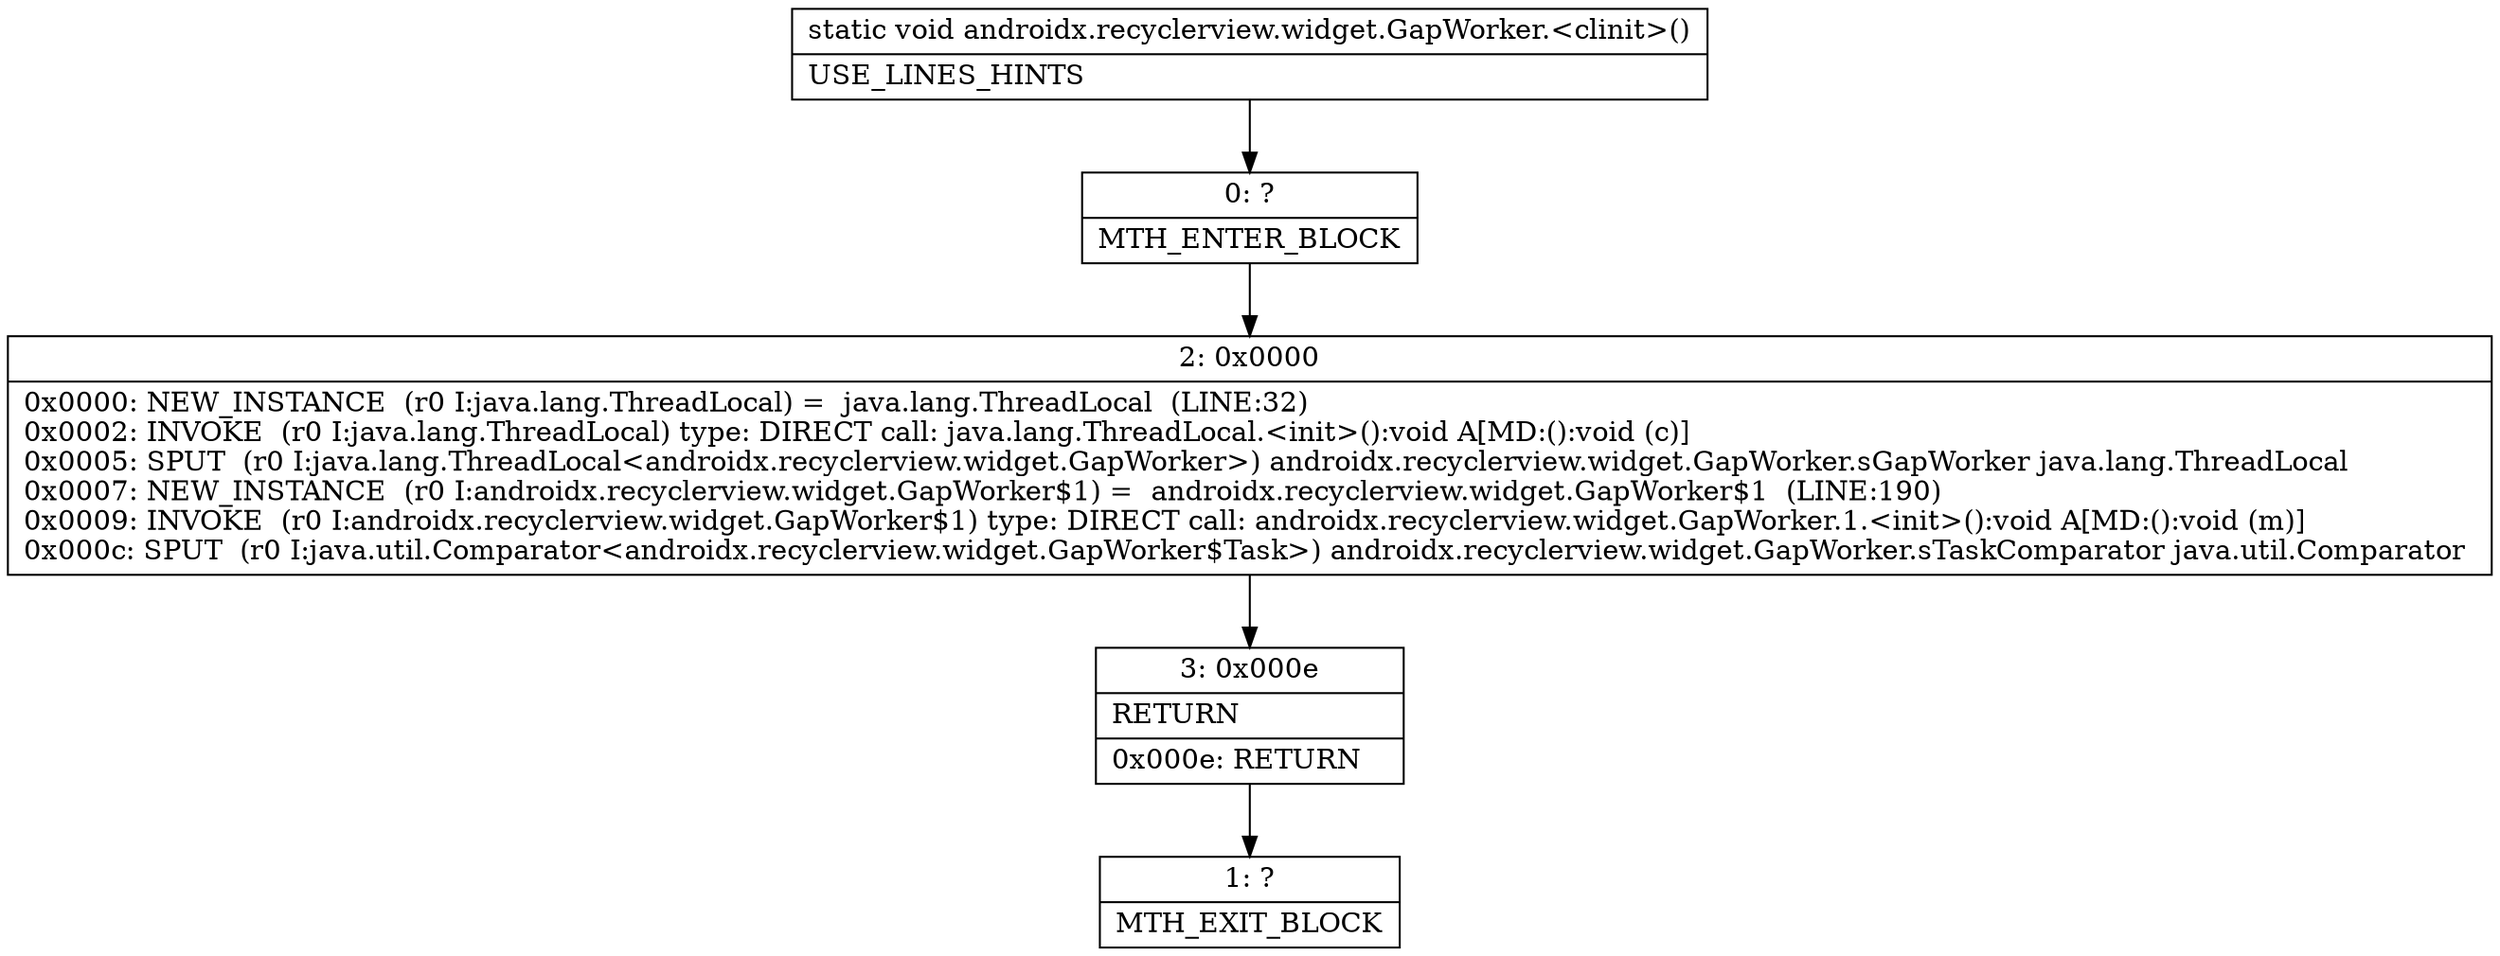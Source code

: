digraph "CFG forandroidx.recyclerview.widget.GapWorker.\<clinit\>()V" {
Node_0 [shape=record,label="{0\:\ ?|MTH_ENTER_BLOCK\l}"];
Node_2 [shape=record,label="{2\:\ 0x0000|0x0000: NEW_INSTANCE  (r0 I:java.lang.ThreadLocal) =  java.lang.ThreadLocal  (LINE:32)\l0x0002: INVOKE  (r0 I:java.lang.ThreadLocal) type: DIRECT call: java.lang.ThreadLocal.\<init\>():void A[MD:():void (c)]\l0x0005: SPUT  (r0 I:java.lang.ThreadLocal\<androidx.recyclerview.widget.GapWorker\>) androidx.recyclerview.widget.GapWorker.sGapWorker java.lang.ThreadLocal \l0x0007: NEW_INSTANCE  (r0 I:androidx.recyclerview.widget.GapWorker$1) =  androidx.recyclerview.widget.GapWorker$1  (LINE:190)\l0x0009: INVOKE  (r0 I:androidx.recyclerview.widget.GapWorker$1) type: DIRECT call: androidx.recyclerview.widget.GapWorker.1.\<init\>():void A[MD:():void (m)]\l0x000c: SPUT  (r0 I:java.util.Comparator\<androidx.recyclerview.widget.GapWorker$Task\>) androidx.recyclerview.widget.GapWorker.sTaskComparator java.util.Comparator \l}"];
Node_3 [shape=record,label="{3\:\ 0x000e|RETURN\l|0x000e: RETURN   \l}"];
Node_1 [shape=record,label="{1\:\ ?|MTH_EXIT_BLOCK\l}"];
MethodNode[shape=record,label="{static void androidx.recyclerview.widget.GapWorker.\<clinit\>()  | USE_LINES_HINTS\l}"];
MethodNode -> Node_0;Node_0 -> Node_2;
Node_2 -> Node_3;
Node_3 -> Node_1;
}

